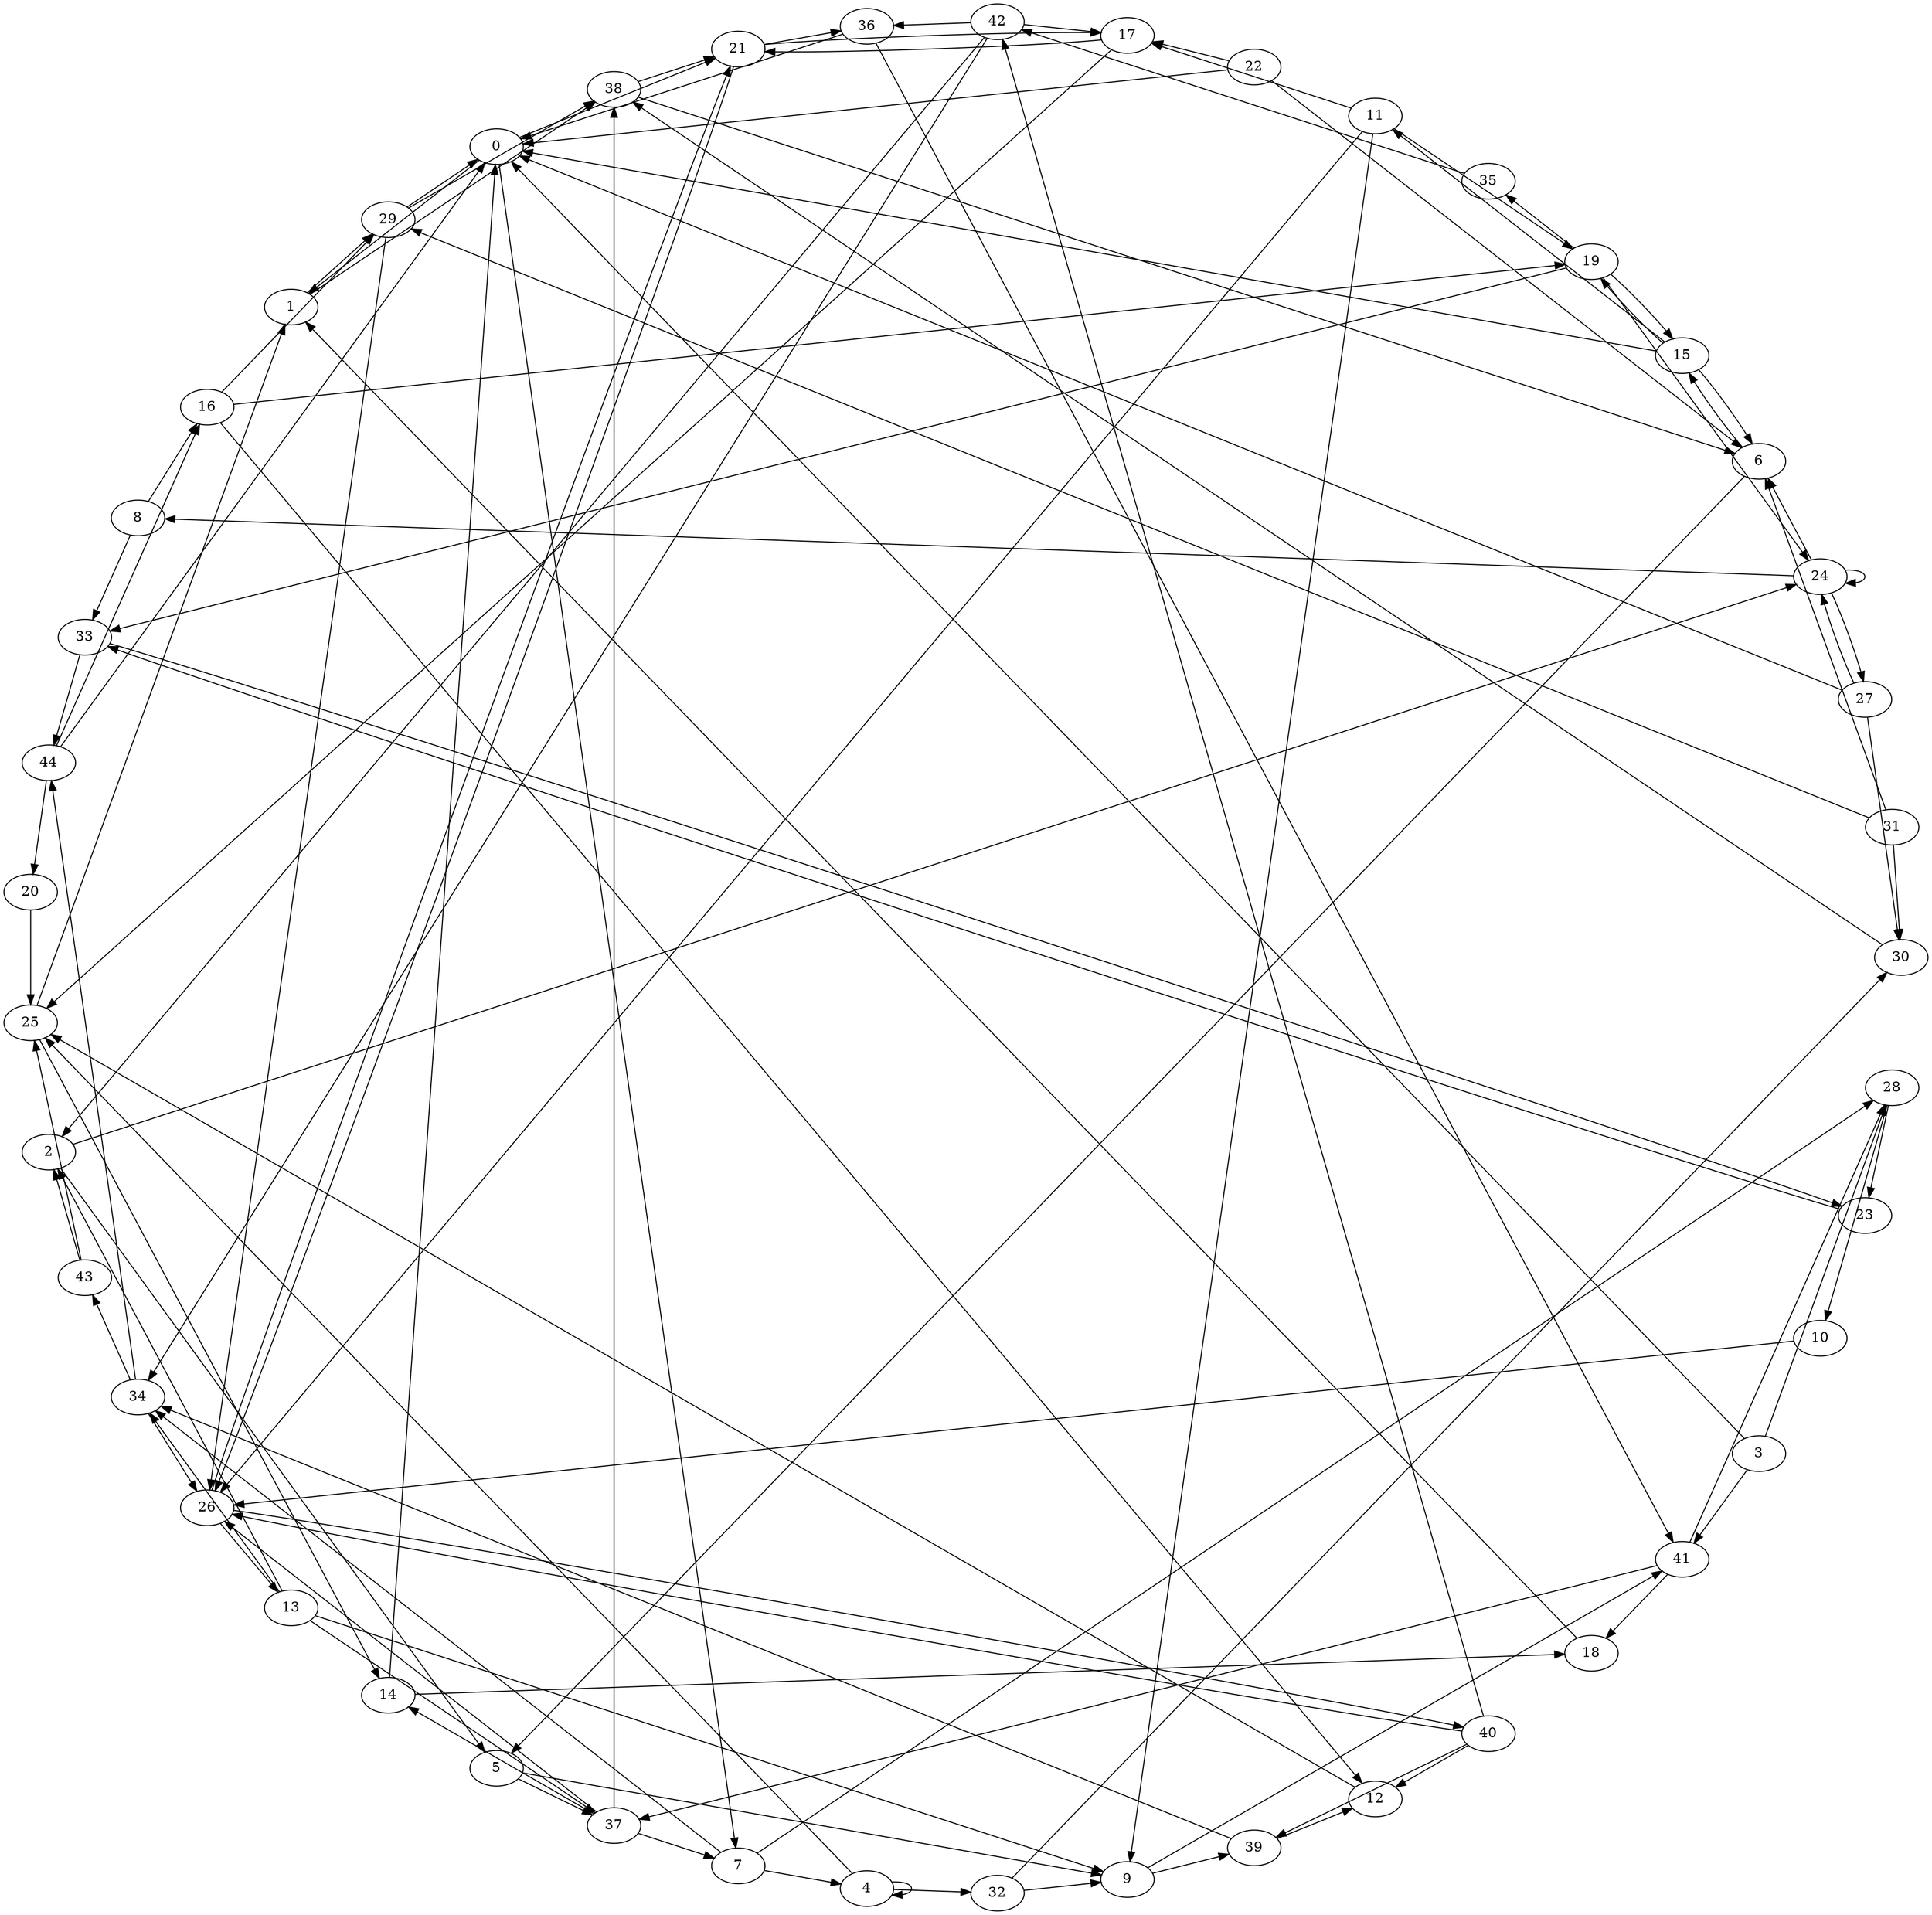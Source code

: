 digraph G {layout = "circo"; overlap = scalexy; sep = "+25,25";
	0 -> 7
	0 -> 1
	0 -> 21
	1 -> 29
	1 -> 38
	2 -> 24
	2 -> 5
	3 -> 28
	3 -> 41
	3 -> 0
	4 -> 25
	4 -> 32
	4 -> 4
	5 -> 9
	5 -> 37
	6 -> 15
	6 -> 5
	7 -> 4
	7 -> 34
	7 -> 28
	8 -> 16
	8 -> 33
	9 -> 41
	9 -> 39
	10 -> 26
	11 -> 19
	11 -> 17
	11 -> 26
	11 -> 9
	12 -> 25
	13 -> 2
	13 -> 9
	13 -> 37
	13 -> 34
	14 -> 18
	14 -> 0
	15 -> 19
	15 -> 0
	15 -> 11
	15 -> 6
	16 -> 29
	16 -> 19
	16 -> 12
	17 -> 21
	17 -> 25
	18 -> 1
	19 -> 15
	19 -> 35
	19 -> 24
	19 -> 33
	20 -> 25
	21 -> 36
	21 -> 26
	21 -> 17
	22 -> 6
	22 -> 0
	22 -> 17
	23 -> 33
	24 -> 24
	24 -> 8
	24 -> 6
	24 -> 27
	25 -> 1
	25 -> 14
	26 -> 21
	26 -> 40
	26 -> 13
	27 -> 0
	27 -> 30
	27 -> 24
	28 -> 23
	28 -> 10
	29 -> 38
	29 -> 26
	29 -> 0
	30 -> 38
	31 -> 30
	31 -> 29
	31 -> 6
	32 -> 9
	32 -> 30
	33 -> 23
	33 -> 44
	34 -> 26
	34 -> 43
	34 -> 44
	35 -> 42
	36 -> 41
	36 -> 0
	37 -> 7
	37 -> 38
	37 -> 26
	37 -> 14
	38 -> 6
	38 -> 21
	39 -> 12
	39 -> 34
	40 -> 39
	40 -> 42
	40 -> 12
	40 -> 26
	41 -> 18
	41 -> 37
	41 -> 28
	42 -> 2
	42 -> 17
	42 -> 34
	42 -> 36
	43 -> 25
	43 -> 2
	44 -> 20
	44 -> 0
	44 -> 16
}